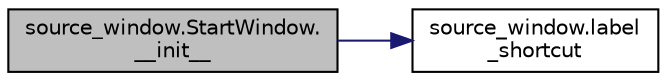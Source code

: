 digraph "source_window.StartWindow.__init__"
{
 // LATEX_PDF_SIZE
  edge [fontname="Helvetica",fontsize="10",labelfontname="Helvetica",labelfontsize="10"];
  node [fontname="Helvetica",fontsize="10",shape=record];
  rankdir="LR";
  Node1 [label="source_window.StartWindow.\l__init__",height=0.2,width=0.4,color="black", fillcolor="grey75", style="filled", fontcolor="black",tooltip=" "];
  Node1 -> Node2 [color="midnightblue",fontsize="10",style="solid",fontname="Helvetica"];
  Node2 [label="source_window.label\l_shortcut",height=0.2,width=0.4,color="black", fillcolor="white", style="filled",URL="$namespacesource__window.html#a3a33990e3bdbb628c0be73089cf039d5",tooltip="Shortcut to define a label."];
}
